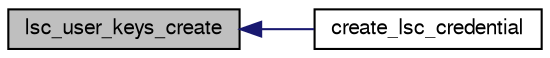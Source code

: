 digraph G
{
  bgcolor="transparent";
  edge [fontname="FreeSans",fontsize="10",labelfontname="FreeSans",labelfontsize="10"];
  node [fontname="FreeSans",fontsize="10",shape=record];
  rankdir=LR;
  Node1 [label="lsc_user_keys_create",height=0.2,width=0.4,color="black", fillcolor="grey75", style="filled" fontcolor="black"];
  Node1 -> Node2 [dir=back,color="midnightblue",fontsize="10",style="solid",fontname="FreeSans"];
  Node2 [label="create_lsc_credential",height=0.2,width=0.4,color="black",URL="$manage__sql_8c.html#a43ff5c14c099aff1899b64af60bd4d52",tooltip="Create an LSC credential."];
}
